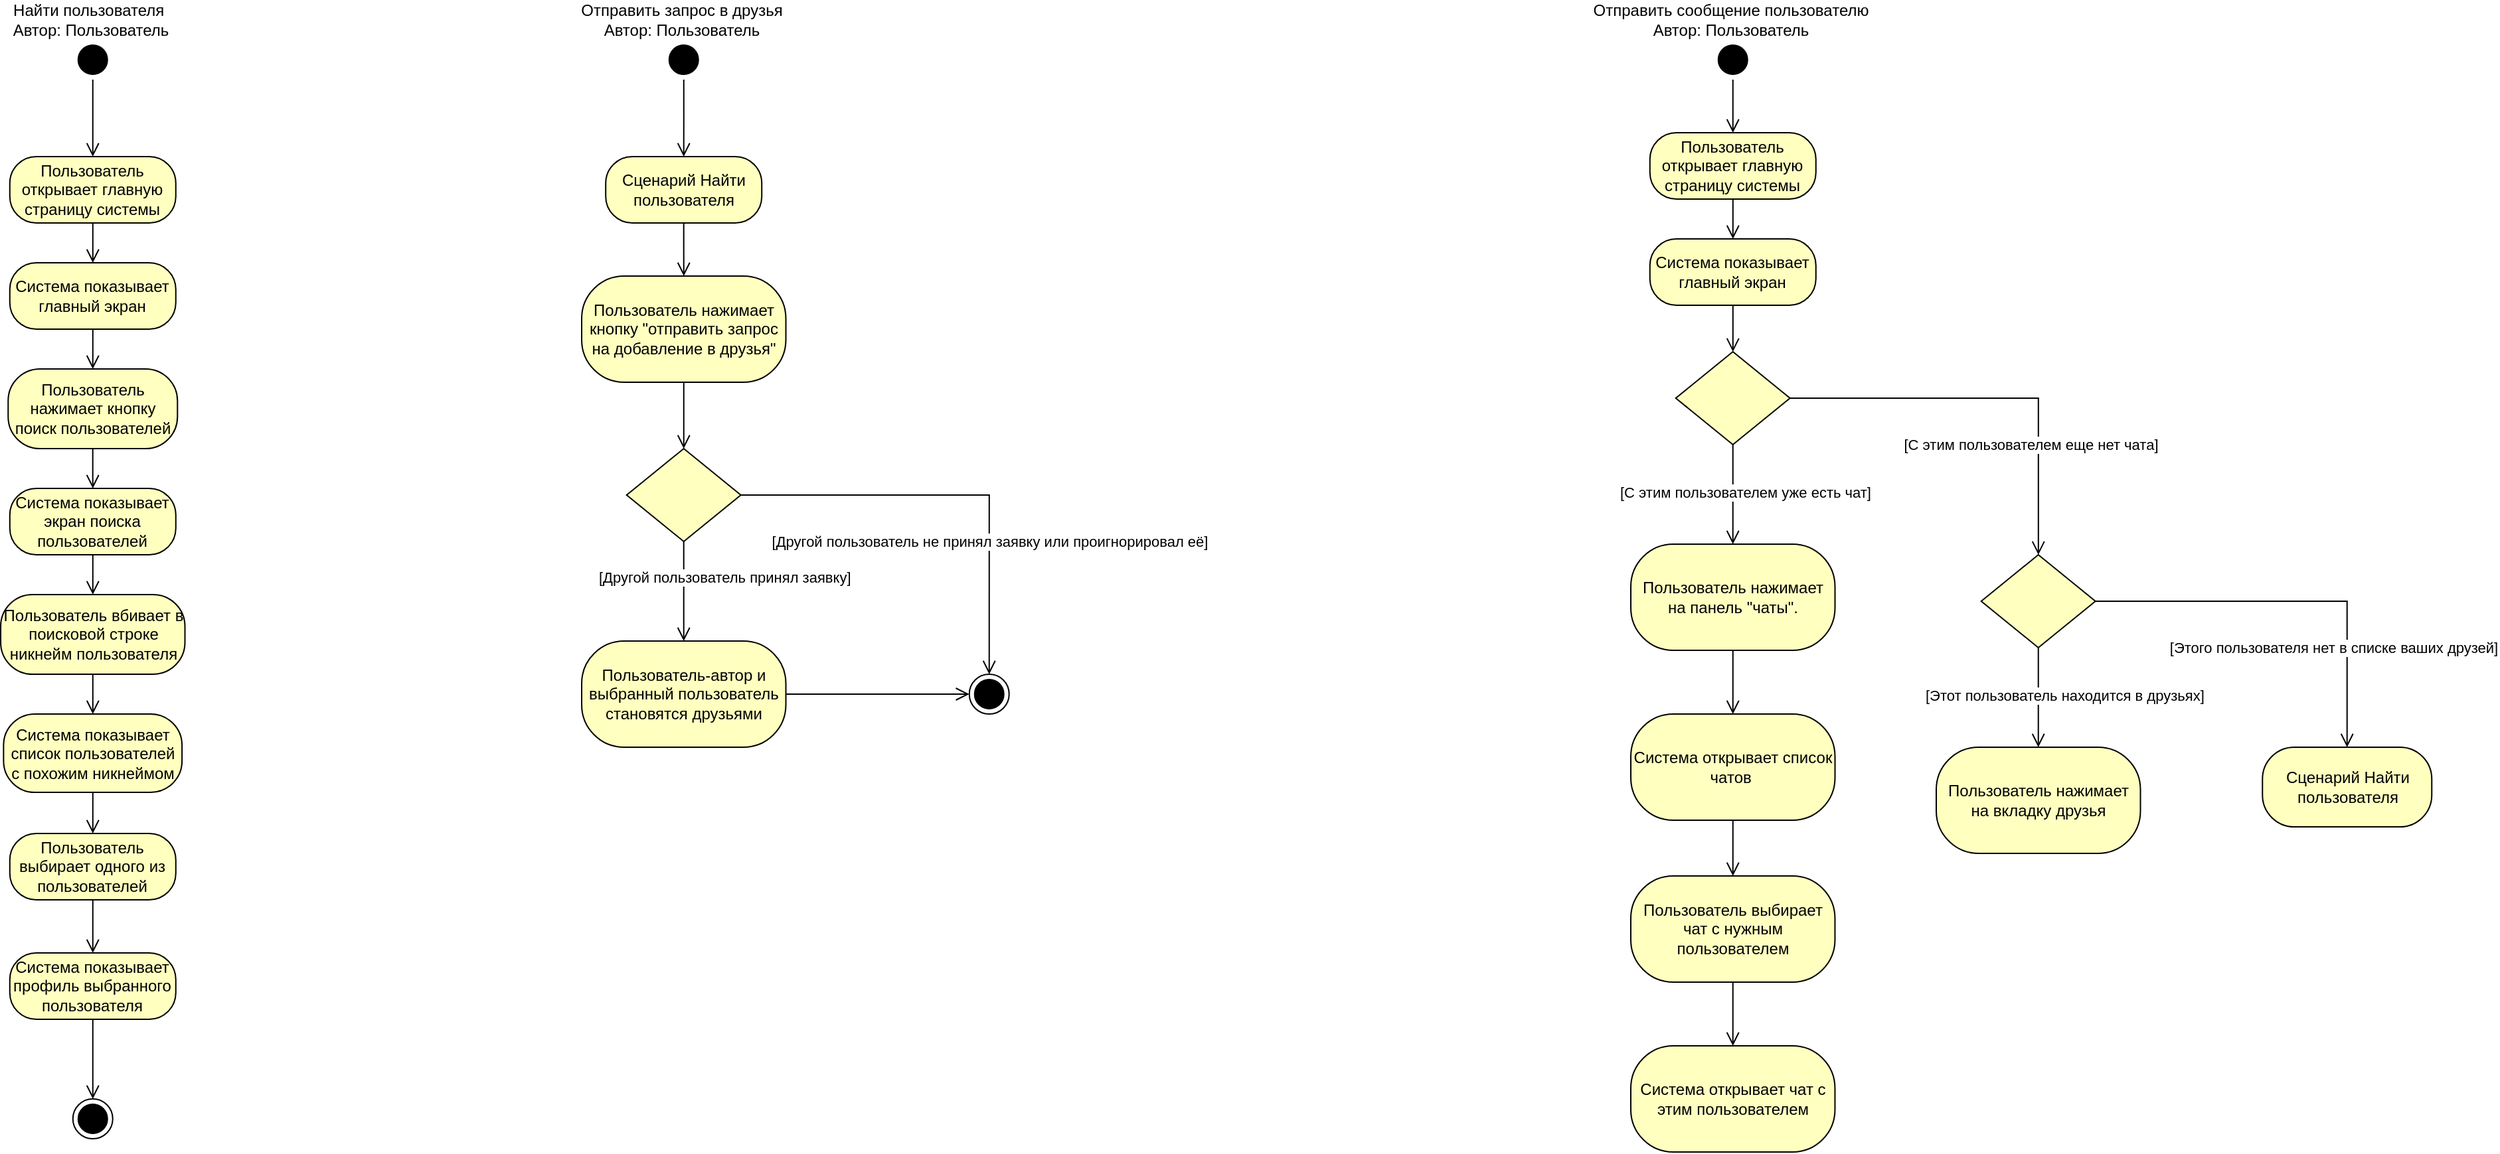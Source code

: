 <mxfile version="18.1.1" type="github">
  <diagram id="tcKMemuADxE5kFrq1bGR" name="Page-1">
    <mxGraphModel dx="2555" dy="994" grid="1" gridSize="10" guides="1" tooltips="1" connect="1" arrows="1" fold="1" page="1" pageScale="1" pageWidth="827" pageHeight="1169" math="0" shadow="0">
      <root>
        <mxCell id="0" />
        <mxCell id="1" parent="0" />
        <mxCell id="nFNWk6yXIx6QHPy42zAa-49" value="" style="ellipse;html=1;shape=startState;fillColor=#000000;strokeColor=#000000;" parent="1" vertex="1">
          <mxGeometry x="241.88" y="42" width="30" height="30" as="geometry" />
        </mxCell>
        <mxCell id="nFNWk6yXIx6QHPy42zAa-50" value="" style="edgeStyle=orthogonalEdgeStyle;html=1;verticalAlign=bottom;endArrow=open;endSize=8;strokeColor=#000000;rounded=0;" parent="1" source="nFNWk6yXIx6QHPy42zAa-49" target="2x-X0lIOEQStx8my2Nwc-42" edge="1">
          <mxGeometry relative="1" as="geometry">
            <mxPoint x="254.99" y="112" as="targetPoint" />
            <Array as="points" />
          </mxGeometry>
        </mxCell>
        <mxCell id="nFNWk6yXIx6QHPy42zAa-51" value="Отправить запрос в друзья&lt;br&gt;Автор: Пользователь" style="text;html=1;align=center;verticalAlign=middle;resizable=0;points=[];autosize=1;strokeColor=none;fillColor=none;" parent="1" vertex="1">
          <mxGeometry x="170" y="12" width="170" height="30" as="geometry" />
        </mxCell>
        <mxCell id="nFNWk6yXIx6QHPy42zAa-68" style="edgeStyle=orthogonalEdgeStyle;rounded=0;orthogonalLoop=1;jettySize=auto;html=1;endArrow=open;endFill=0;endSize=8;strokeColor=#000000;" parent="1" source="nFNWk6yXIx6QHPy42zAa-69" target="nFNWk6yXIx6QHPy42zAa-70" edge="1">
          <mxGeometry relative="1" as="geometry">
            <mxPoint x="256.88" y="380" as="targetPoint" />
          </mxGeometry>
        </mxCell>
        <mxCell id="nFNWk6yXIx6QHPy42zAa-69" value="Пользователь нажимает кнопку &quot;отправить запрос на добавление в друзья&quot;" style="rounded=1;whiteSpace=wrap;html=1;arcSize=40;fontColor=#000000;fillColor=#ffffc0;strokeColor=#000000;" parent="1" vertex="1">
          <mxGeometry x="180" y="220" width="153.76" height="80" as="geometry" />
        </mxCell>
        <mxCell id="nFNWk6yXIx6QHPy42zAa-70" value="" style="rhombus;whiteSpace=wrap;html=1;fillColor=#ffffc0;strokeColor=#000000;" parent="1" vertex="1">
          <mxGeometry x="213.86" y="350" width="86" height="70" as="geometry" />
        </mxCell>
        <mxCell id="nFNWk6yXIx6QHPy42zAa-71" value="" style="edgeStyle=orthogonalEdgeStyle;html=1;align=left;verticalAlign=bottom;endArrow=open;endSize=8;strokeColor=#000000;rounded=0;entryX=0.5;entryY=0;entryDx=0;entryDy=0;" parent="1" source="nFNWk6yXIx6QHPy42zAa-70" target="nFNWk6yXIx6QHPy42zAa-76" edge="1">
          <mxGeometry x="-1" relative="1" as="geometry">
            <mxPoint x="461.88" y="440" as="targetPoint" />
          </mxGeometry>
        </mxCell>
        <mxCell id="nFNWk6yXIx6QHPy42zAa-72" value="[Другой пользователь не принял заявку или проигнорировал её]" style="edgeLabel;html=1;align=center;verticalAlign=middle;resizable=0;points=[];" parent="nFNWk6yXIx6QHPy42zAa-71" vertex="1" connectable="0">
          <mxGeometry x="-0.325" y="3" relative="1" as="geometry">
            <mxPoint x="78" y="38" as="offset" />
          </mxGeometry>
        </mxCell>
        <mxCell id="nFNWk6yXIx6QHPy42zAa-73" value="&lt;span style=&quot;text-align: center&quot;&gt;[Другой пользователь принял заявку]&lt;/span&gt;" style="edgeStyle=orthogonalEdgeStyle;html=1;align=left;verticalAlign=top;endArrow=open;endSize=8;strokeColor=#000000;rounded=0;" parent="1" source="nFNWk6yXIx6QHPy42zAa-70" target="nFNWk6yXIx6QHPy42zAa-75" edge="1">
          <mxGeometry x="-0.667" y="-66" relative="1" as="geometry">
            <mxPoint x="227.88" y="610" as="targetPoint" />
            <mxPoint y="1" as="offset" />
          </mxGeometry>
        </mxCell>
        <mxCell id="nFNWk6yXIx6QHPy42zAa-74" style="edgeStyle=orthogonalEdgeStyle;rounded=0;orthogonalLoop=1;jettySize=auto;html=1;endArrow=open;endFill=0;endSize=8;strokeColor=#000000;" parent="1" source="nFNWk6yXIx6QHPy42zAa-75" target="nFNWk6yXIx6QHPy42zAa-76" edge="1">
          <mxGeometry relative="1" as="geometry" />
        </mxCell>
        <mxCell id="nFNWk6yXIx6QHPy42zAa-75" value="Пользователь-автор и выбранный пользователь становятся друзьями" style="rounded=1;whiteSpace=wrap;html=1;arcSize=40;fontColor=#000000;fillColor=#ffffc0;strokeColor=#000000;" parent="1" vertex="1">
          <mxGeometry x="180" y="495" width="153.76" height="80" as="geometry" />
        </mxCell>
        <mxCell id="nFNWk6yXIx6QHPy42zAa-76" value="" style="ellipse;html=1;shape=endState;fillColor=#000000;strokeColor=#000000;" parent="1" vertex="1">
          <mxGeometry x="471.88" y="520" width="30" height="30" as="geometry" />
        </mxCell>
        <mxCell id="nFNWk6yXIx6QHPy42zAa-77" value="" style="ellipse;html=1;shape=startState;fillColor=#000000;strokeColor=#000000;" parent="1" vertex="1">
          <mxGeometry x="1031.88" y="42" width="30" height="30" as="geometry" />
        </mxCell>
        <mxCell id="nFNWk6yXIx6QHPy42zAa-78" value="" style="edgeStyle=orthogonalEdgeStyle;html=1;verticalAlign=bottom;endArrow=open;endSize=8;strokeColor=#000000;rounded=0;" parent="1" source="nFNWk6yXIx6QHPy42zAa-77" target="nFNWk6yXIx6QHPy42zAa-81" edge="1">
          <mxGeometry relative="1" as="geometry">
            <mxPoint x="1046.88" y="162" as="targetPoint" />
            <Array as="points">
              <mxPoint x="1046.88" y="132" />
              <mxPoint x="1046.88" y="132" />
            </Array>
          </mxGeometry>
        </mxCell>
        <mxCell id="nFNWk6yXIx6QHPy42zAa-79" value="Отправить сообщение пользователю&lt;br&gt;Автор: Пользователь" style="text;html=1;align=center;verticalAlign=middle;resizable=0;points=[];autosize=1;strokeColor=none;fillColor=none;" parent="1" vertex="1">
          <mxGeometry x="935" y="12" width="220" height="30" as="geometry" />
        </mxCell>
        <mxCell id="nFNWk6yXIx6QHPy42zAa-80" style="edgeStyle=orthogonalEdgeStyle;rounded=0;orthogonalLoop=1;jettySize=auto;html=1;strokeColor=#000000;endSize=8;endArrow=open;endFill=0;" parent="1" source="nFNWk6yXIx6QHPy42zAa-81" target="nFNWk6yXIx6QHPy42zAa-83" edge="1">
          <mxGeometry relative="1" as="geometry" />
        </mxCell>
        <mxCell id="nFNWk6yXIx6QHPy42zAa-81" value="Пользователь открывает главную страницу системы" style="rounded=1;whiteSpace=wrap;html=1;arcSize=40;fontColor=#000000;fillColor=#ffffc0;strokeColor=#000000;" parent="1" vertex="1">
          <mxGeometry x="984.38" y="112" width="125" height="50" as="geometry" />
        </mxCell>
        <mxCell id="nFNWk6yXIx6QHPy42zAa-82" style="edgeStyle=orthogonalEdgeStyle;rounded=0;orthogonalLoop=1;jettySize=auto;html=1;endArrow=open;endFill=0;endSize=8;strokeColor=#000000;" parent="1" source="nFNWk6yXIx6QHPy42zAa-83" target="nFNWk6yXIx6QHPy42zAa-105" edge="1">
          <mxGeometry relative="1" as="geometry">
            <mxPoint x="1045" y="272" as="targetPoint" />
          </mxGeometry>
        </mxCell>
        <mxCell id="nFNWk6yXIx6QHPy42zAa-83" value="Система показывает главный экран" style="rounded=1;whiteSpace=wrap;html=1;arcSize=40;fontColor=#000000;fillColor=#ffffc0;strokeColor=#000000;" parent="1" vertex="1">
          <mxGeometry x="984.38" y="192" width="125" height="50" as="geometry" />
        </mxCell>
        <mxCell id="nFNWk6yXIx6QHPy42zAa-105" value="" style="rhombus;whiteSpace=wrap;html=1;fillColor=#ffffc0;strokeColor=#000000;" parent="1" vertex="1">
          <mxGeometry x="1003.86" y="277" width="86" height="70" as="geometry" />
        </mxCell>
        <mxCell id="nFNWk6yXIx6QHPy42zAa-106" value="" style="edgeStyle=orthogonalEdgeStyle;html=1;align=left;verticalAlign=bottom;endArrow=open;endSize=8;strokeColor=#000000;rounded=0;" parent="1" source="nFNWk6yXIx6QHPy42zAa-105" target="2x-X0lIOEQStx8my2Nwc-1" edge="1">
          <mxGeometry x="-1" relative="1" as="geometry">
            <mxPoint x="1276.88" y="447" as="targetPoint" />
          </mxGeometry>
        </mxCell>
        <mxCell id="nFNWk6yXIx6QHPy42zAa-107" value="[С этим пользователем еще нет чата]" style="edgeLabel;html=1;align=center;verticalAlign=middle;resizable=0;points=[];" parent="nFNWk6yXIx6QHPy42zAa-106" vertex="1" connectable="0">
          <mxGeometry x="-0.325" y="3" relative="1" as="geometry">
            <mxPoint x="78" y="38" as="offset" />
          </mxGeometry>
        </mxCell>
        <mxCell id="nFNWk6yXIx6QHPy42zAa-108" value="&lt;span style=&quot;text-align: center&quot;&gt;[С этим пользователем уже есть чат]&lt;/span&gt;" style="edgeStyle=orthogonalEdgeStyle;html=1;align=left;verticalAlign=top;endArrow=open;endSize=8;strokeColor=#000000;rounded=0;" parent="1" source="nFNWk6yXIx6QHPy42zAa-105" target="nFNWk6yXIx6QHPy42zAa-110" edge="1">
          <mxGeometry x="-0.387" y="-87" relative="1" as="geometry">
            <mxPoint x="1017.88" y="537" as="targetPoint" />
            <mxPoint as="offset" />
          </mxGeometry>
        </mxCell>
        <mxCell id="nFNWk6yXIx6QHPy42zAa-113" style="edgeStyle=orthogonalEdgeStyle;rounded=0;orthogonalLoop=1;jettySize=auto;html=1;endArrow=open;endFill=0;endSize=8;strokeColor=#000000;" parent="1" source="nFNWk6yXIx6QHPy42zAa-110" target="nFNWk6yXIx6QHPy42zAa-112" edge="1">
          <mxGeometry relative="1" as="geometry" />
        </mxCell>
        <mxCell id="nFNWk6yXIx6QHPy42zAa-110" value="Пользователь нажимает на панель &quot;чаты&quot;." style="rounded=1;whiteSpace=wrap;html=1;arcSize=40;fontColor=#000000;fillColor=#ffffc0;strokeColor=#000000;" parent="1" vertex="1">
          <mxGeometry x="970" y="422" width="153.76" height="80" as="geometry" />
        </mxCell>
        <mxCell id="nFNWk6yXIx6QHPy42zAa-117" style="edgeStyle=orthogonalEdgeStyle;rounded=0;orthogonalLoop=1;jettySize=auto;html=1;endArrow=open;endFill=0;endSize=8;strokeColor=#000000;" parent="1" source="nFNWk6yXIx6QHPy42zAa-112" target="nFNWk6yXIx6QHPy42zAa-115" edge="1">
          <mxGeometry relative="1" as="geometry" />
        </mxCell>
        <mxCell id="nFNWk6yXIx6QHPy42zAa-112" value="Система открывает список чатов&amp;nbsp;" style="rounded=1;whiteSpace=wrap;html=1;arcSize=40;fontColor=#000000;fillColor=#ffffc0;strokeColor=#000000;" parent="1" vertex="1">
          <mxGeometry x="970" y="550" width="153.76" height="80" as="geometry" />
        </mxCell>
        <mxCell id="nFNWk6yXIx6QHPy42zAa-114" style="edgeStyle=orthogonalEdgeStyle;rounded=0;orthogonalLoop=1;jettySize=auto;html=1;endArrow=open;endFill=0;endSize=8;strokeColor=#000000;" parent="1" source="nFNWk6yXIx6QHPy42zAa-115" target="nFNWk6yXIx6QHPy42zAa-116" edge="1">
          <mxGeometry relative="1" as="geometry" />
        </mxCell>
        <mxCell id="nFNWk6yXIx6QHPy42zAa-115" value="Пользователь выбирает чат с нужным пользователем" style="rounded=1;whiteSpace=wrap;html=1;arcSize=40;fontColor=#000000;fillColor=#ffffc0;strokeColor=#000000;" parent="1" vertex="1">
          <mxGeometry x="969.98" y="672" width="153.76" height="80" as="geometry" />
        </mxCell>
        <mxCell id="nFNWk6yXIx6QHPy42zAa-116" value="Система открывает чат с этим пользователем" style="rounded=1;whiteSpace=wrap;html=1;arcSize=40;fontColor=#000000;fillColor=#ffffc0;strokeColor=#000000;" parent="1" vertex="1">
          <mxGeometry x="969.98" y="800" width="153.76" height="80" as="geometry" />
        </mxCell>
        <mxCell id="2x-X0lIOEQStx8my2Nwc-1" value="" style="rhombus;whiteSpace=wrap;html=1;fillColor=#ffffc0;strokeColor=#000000;" vertex="1" parent="1">
          <mxGeometry x="1233.86" y="430" width="86" height="70" as="geometry" />
        </mxCell>
        <mxCell id="2x-X0lIOEQStx8my2Nwc-2" value="" style="edgeStyle=orthogonalEdgeStyle;html=1;align=left;verticalAlign=bottom;endArrow=open;endSize=8;strokeColor=#000000;rounded=0;" edge="1" parent="1" source="2x-X0lIOEQStx8my2Nwc-1" target="2x-X0lIOEQStx8my2Nwc-10">
          <mxGeometry x="-1" relative="1" as="geometry">
            <mxPoint x="1506.88" y="600" as="targetPoint" />
          </mxGeometry>
        </mxCell>
        <mxCell id="2x-X0lIOEQStx8my2Nwc-3" value="[Этого пользователя нет в списке ваших друзей]" style="edgeLabel;html=1;align=center;verticalAlign=middle;resizable=0;points=[];" vertex="1" connectable="0" parent="2x-X0lIOEQStx8my2Nwc-2">
          <mxGeometry x="-0.325" y="3" relative="1" as="geometry">
            <mxPoint x="78" y="38" as="offset" />
          </mxGeometry>
        </mxCell>
        <mxCell id="2x-X0lIOEQStx8my2Nwc-4" value="&lt;span style=&quot;text-align: center&quot;&gt;[Этот пользователь находится в друзьях]&lt;/span&gt;" style="edgeStyle=orthogonalEdgeStyle;html=1;align=left;verticalAlign=top;endArrow=open;endSize=8;strokeColor=#000000;rounded=0;" edge="1" parent="1" source="2x-X0lIOEQStx8my2Nwc-1" target="2x-X0lIOEQStx8my2Nwc-6">
          <mxGeometry x="-0.387" y="-87" relative="1" as="geometry">
            <mxPoint x="1247.88" y="690" as="targetPoint" />
            <mxPoint as="offset" />
          </mxGeometry>
        </mxCell>
        <mxCell id="2x-X0lIOEQStx8my2Nwc-6" value="Пользователь нажимает на вкладку друзья" style="rounded=1;whiteSpace=wrap;html=1;arcSize=40;fontColor=#000000;fillColor=#ffffc0;strokeColor=#000000;" vertex="1" parent="1">
          <mxGeometry x="1200" y="575" width="153.76" height="80" as="geometry" />
        </mxCell>
        <mxCell id="2x-X0lIOEQStx8my2Nwc-10" value="Сценарий Найти пользователя" style="rounded=1;whiteSpace=wrap;html=1;arcSize=40;fontColor=#000000;fillColor=#ffffc0;strokeColor=#000000;" vertex="1" parent="1">
          <mxGeometry x="1445.63" y="575" width="127.5" height="60" as="geometry" />
        </mxCell>
        <mxCell id="2x-X0lIOEQStx8my2Nwc-39" style="edgeStyle=orthogonalEdgeStyle;rounded=0;orthogonalLoop=1;jettySize=auto;html=1;endSize=8;endArrow=open;endFill=0;" edge="1" parent="1" source="2x-X0lIOEQStx8my2Nwc-20" target="2x-X0lIOEQStx8my2Nwc-25">
          <mxGeometry relative="1" as="geometry" />
        </mxCell>
        <mxCell id="2x-X0lIOEQStx8my2Nwc-20" value="" style="ellipse;html=1;shape=startState;fillColor=#000000;strokeColor=#000000;" vertex="1" parent="1">
          <mxGeometry x="-203.12" y="42" width="30" height="30" as="geometry" />
        </mxCell>
        <mxCell id="2x-X0lIOEQStx8my2Nwc-22" value="Найти пользователя&amp;nbsp;&lt;br&gt;Автор: Пользователь" style="text;html=1;align=center;verticalAlign=middle;resizable=0;points=[];autosize=1;strokeColor=none;fillColor=none;" vertex="1" parent="1">
          <mxGeometry x="-255" y="12" width="130" height="30" as="geometry" />
        </mxCell>
        <mxCell id="2x-X0lIOEQStx8my2Nwc-24" style="edgeStyle=orthogonalEdgeStyle;rounded=0;orthogonalLoop=1;jettySize=auto;html=1;strokeColor=#000000;endSize=8;endArrow=open;endFill=0;" edge="1" parent="1" source="2x-X0lIOEQStx8my2Nwc-25" target="2x-X0lIOEQStx8my2Nwc-27">
          <mxGeometry relative="1" as="geometry" />
        </mxCell>
        <mxCell id="2x-X0lIOEQStx8my2Nwc-25" value="Пользователь открывает главную страницу системы" style="rounded=1;whiteSpace=wrap;html=1;arcSize=40;fontColor=#000000;fillColor=#ffffc0;strokeColor=#000000;" vertex="1" parent="1">
          <mxGeometry x="-250.62" y="130" width="125" height="50" as="geometry" />
        </mxCell>
        <mxCell id="2x-X0lIOEQStx8my2Nwc-26" style="edgeStyle=orthogonalEdgeStyle;rounded=0;orthogonalLoop=1;jettySize=auto;html=1;endArrow=open;endFill=0;endSize=8;strokeColor=#000000;" edge="1" parent="1" source="2x-X0lIOEQStx8my2Nwc-27" target="2x-X0lIOEQStx8my2Nwc-29">
          <mxGeometry relative="1" as="geometry">
            <mxPoint x="-188.11" y="280" as="targetPoint" />
          </mxGeometry>
        </mxCell>
        <mxCell id="2x-X0lIOEQStx8my2Nwc-27" value="Система показывает главный экран" style="rounded=1;whiteSpace=wrap;html=1;arcSize=40;fontColor=#000000;fillColor=#ffffc0;strokeColor=#000000;" vertex="1" parent="1">
          <mxGeometry x="-250.62" y="210" width="125" height="50" as="geometry" />
        </mxCell>
        <mxCell id="2x-X0lIOEQStx8my2Nwc-28" style="edgeStyle=orthogonalEdgeStyle;rounded=0;orthogonalLoop=1;jettySize=auto;html=1;endArrow=open;endFill=0;endSize=8;strokeColor=#000000;" edge="1" parent="1" source="2x-X0lIOEQStx8my2Nwc-29" target="2x-X0lIOEQStx8my2Nwc-31">
          <mxGeometry relative="1" as="geometry">
            <mxPoint x="-188.11" y="370" as="targetPoint" />
          </mxGeometry>
        </mxCell>
        <mxCell id="2x-X0lIOEQStx8my2Nwc-29" value="Пользователь нажимает кнопку поиск пользователей" style="rounded=1;whiteSpace=wrap;html=1;arcSize=40;fontColor=#000000;fillColor=#ffffc0;strokeColor=#000000;" vertex="1" parent="1">
          <mxGeometry x="-251.86" y="290" width="127.5" height="60" as="geometry" />
        </mxCell>
        <mxCell id="2x-X0lIOEQStx8my2Nwc-30" style="edgeStyle=orthogonalEdgeStyle;rounded=0;orthogonalLoop=1;jettySize=auto;html=1;endArrow=open;endFill=0;endSize=8;strokeColor=#000000;" edge="1" parent="1" source="2x-X0lIOEQStx8my2Nwc-31" target="2x-X0lIOEQStx8my2Nwc-33">
          <mxGeometry relative="1" as="geometry">
            <mxPoint x="-186.86" y="450" as="targetPoint" />
          </mxGeometry>
        </mxCell>
        <mxCell id="2x-X0lIOEQStx8my2Nwc-31" value="Система показывает экран поиска пользователей" style="rounded=1;whiteSpace=wrap;html=1;arcSize=40;fontColor=#000000;fillColor=#ffffc0;strokeColor=#000000;" vertex="1" parent="1">
          <mxGeometry x="-250.61" y="380" width="125" height="50" as="geometry" />
        </mxCell>
        <mxCell id="2x-X0lIOEQStx8my2Nwc-32" style="edgeStyle=orthogonalEdgeStyle;rounded=0;orthogonalLoop=1;jettySize=auto;html=1;endArrow=open;endFill=0;endSize=8;strokeColor=#000000;" edge="1" parent="1" source="2x-X0lIOEQStx8my2Nwc-33" target="2x-X0lIOEQStx8my2Nwc-35">
          <mxGeometry relative="1" as="geometry">
            <mxPoint x="-189.37" y="540" as="targetPoint" />
          </mxGeometry>
        </mxCell>
        <mxCell id="2x-X0lIOEQStx8my2Nwc-33" value="Пользователь вбивает в поисковой строке никнейм пользователя" style="rounded=1;whiteSpace=wrap;html=1;arcSize=40;fontColor=#000000;fillColor=#ffffc0;strokeColor=#000000;" vertex="1" parent="1">
          <mxGeometry x="-257.49" y="460" width="138.75" height="60" as="geometry" />
        </mxCell>
        <mxCell id="2x-X0lIOEQStx8my2Nwc-34" style="edgeStyle=orthogonalEdgeStyle;rounded=0;orthogonalLoop=1;jettySize=auto;html=1;endArrow=open;endFill=0;endSize=8;strokeColor=#000000;" edge="1" parent="1" source="2x-X0lIOEQStx8my2Nwc-35" target="2x-X0lIOEQStx8my2Nwc-37">
          <mxGeometry relative="1" as="geometry">
            <mxPoint x="-194.99" y="699" as="targetPoint" />
          </mxGeometry>
        </mxCell>
        <mxCell id="2x-X0lIOEQStx8my2Nwc-35" value="Система показывает список пользователей с похожим никнеймом" style="rounded=1;whiteSpace=wrap;html=1;arcSize=40;fontColor=#000000;fillColor=#ffffc0;strokeColor=#000000;" vertex="1" parent="1">
          <mxGeometry x="-255.32" y="550" width="134.38" height="59" as="geometry" />
        </mxCell>
        <mxCell id="2x-X0lIOEQStx8my2Nwc-36" style="edgeStyle=orthogonalEdgeStyle;rounded=0;orthogonalLoop=1;jettySize=auto;html=1;endArrow=open;endFill=0;endSize=8;strokeColor=#000000;" edge="1" parent="1" source="2x-X0lIOEQStx8my2Nwc-37" target="2x-X0lIOEQStx8my2Nwc-38">
          <mxGeometry relative="1" as="geometry">
            <mxPoint x="-192.81" y="830" as="targetPoint" />
          </mxGeometry>
        </mxCell>
        <mxCell id="2x-X0lIOEQStx8my2Nwc-37" value="Пользователь выбирает одного из пользователей" style="rounded=1;whiteSpace=wrap;html=1;arcSize=40;fontColor=#000000;fillColor=#ffffc0;strokeColor=#000000;" vertex="1" parent="1">
          <mxGeometry x="-250.61" y="640" width="125" height="50" as="geometry" />
        </mxCell>
        <mxCell id="2x-X0lIOEQStx8my2Nwc-41" style="edgeStyle=orthogonalEdgeStyle;rounded=0;orthogonalLoop=1;jettySize=auto;html=1;endArrow=open;endFill=0;endSize=8;" edge="1" parent="1" source="2x-X0lIOEQStx8my2Nwc-38" target="2x-X0lIOEQStx8my2Nwc-40">
          <mxGeometry relative="1" as="geometry" />
        </mxCell>
        <mxCell id="2x-X0lIOEQStx8my2Nwc-38" value="Система показывает профиль выбранного пользователя" style="rounded=1;whiteSpace=wrap;html=1;arcSize=40;fontColor=#000000;fillColor=#ffffc0;strokeColor=#000000;" vertex="1" parent="1">
          <mxGeometry x="-250.62" y="730" width="125" height="50" as="geometry" />
        </mxCell>
        <mxCell id="2x-X0lIOEQStx8my2Nwc-40" value="" style="ellipse;html=1;shape=endState;fillColor=#000000;strokeColor=#000000;" vertex="1" parent="1">
          <mxGeometry x="-203.11" y="840" width="30" height="30" as="geometry" />
        </mxCell>
        <mxCell id="2x-X0lIOEQStx8my2Nwc-44" style="edgeStyle=orthogonalEdgeStyle;rounded=0;orthogonalLoop=1;jettySize=auto;html=1;endArrow=open;endFill=0;endSize=8;" edge="1" parent="1" source="2x-X0lIOEQStx8my2Nwc-42" target="nFNWk6yXIx6QHPy42zAa-69">
          <mxGeometry relative="1" as="geometry" />
        </mxCell>
        <mxCell id="2x-X0lIOEQStx8my2Nwc-42" value="Сценарий Найти пользователя" style="rounded=1;whiteSpace=wrap;html=1;arcSize=40;fontColor=#000000;fillColor=#ffffc0;strokeColor=#000000;" vertex="1" parent="1">
          <mxGeometry x="198.1" y="130" width="117.52" height="50" as="geometry" />
        </mxCell>
      </root>
    </mxGraphModel>
  </diagram>
</mxfile>
